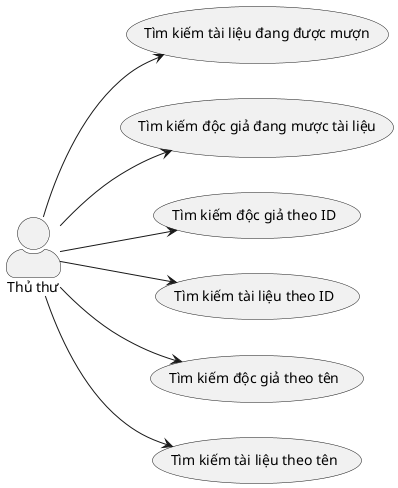 @startuml
'https://plantuml.com/use-case-diagram
left to right direction
skinparam actorStyle awesome

:Thủ thư: as User

User --> (Tìm kiếm tài liệu đang được mượn)
User --> (Tìm kiếm độc giả đang mược tài liệu)
User --> (Tìm kiếm độc giả theo ID)
User --> (Tìm kiếm tài liệu theo ID)
User --> (Tìm kiếm độc giả theo tên)
User --> (Tìm kiếm tài liệu theo tên)
@enduml